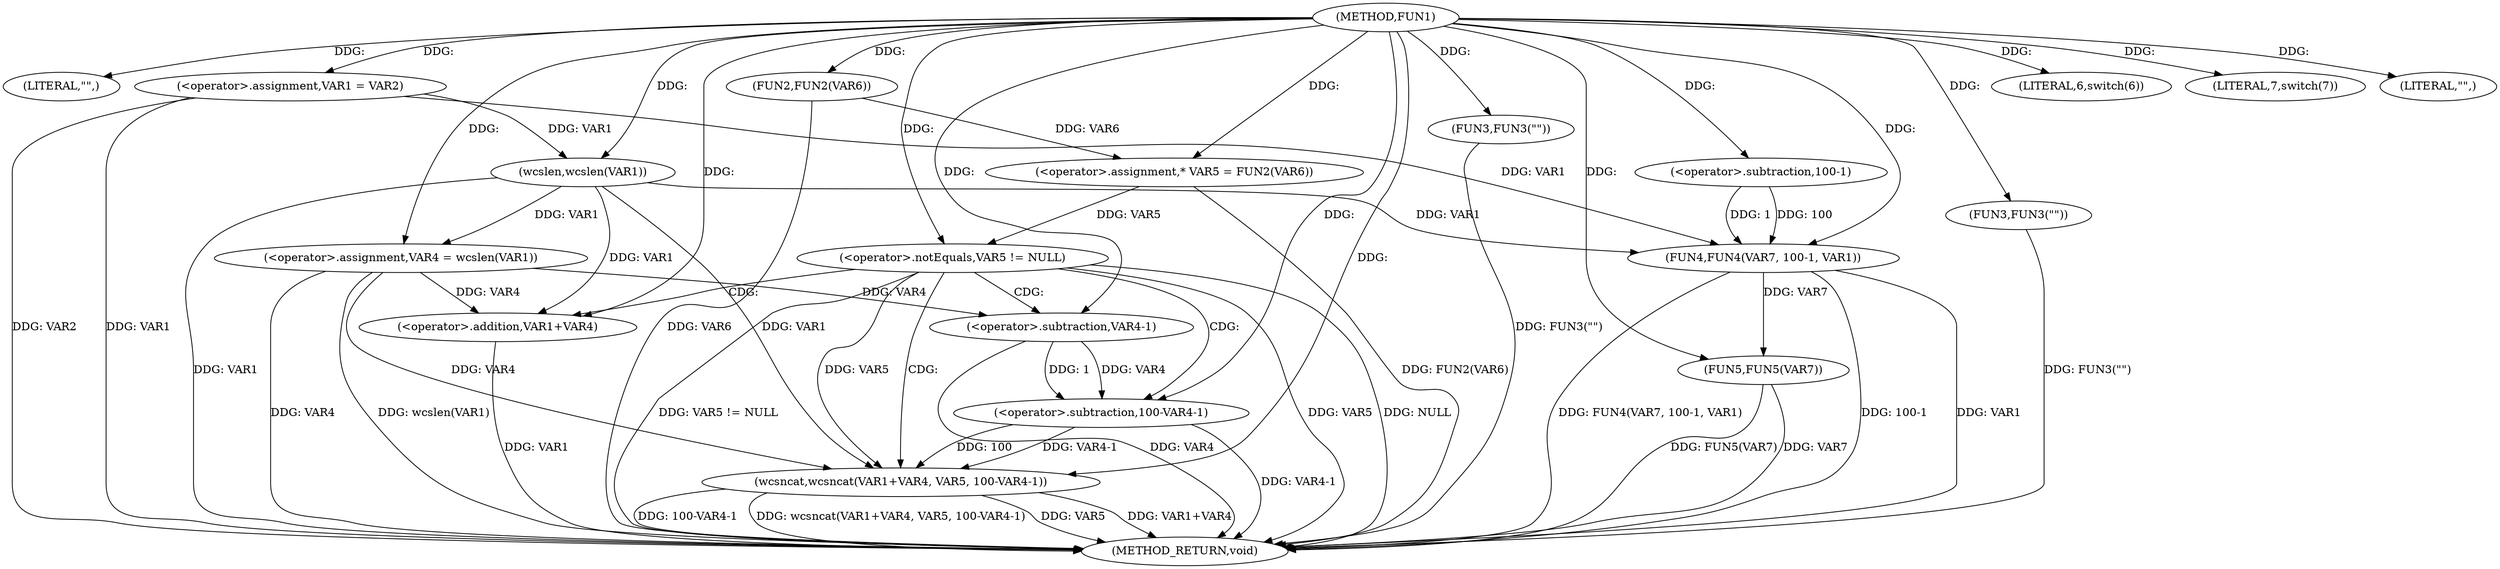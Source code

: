 digraph FUN1 {  
"1000100" [label = "(METHOD,FUN1)" ]
"1000161" [label = "(METHOD_RETURN,void)" ]
"1000103" [label = "(LITERAL,\"\",)" ]
"1000104" [label = "(<operator>.assignment,VAR1 = VAR2)" ]
"1000108" [label = "(LITERAL,6,switch(6))" ]
"1000113" [label = "(<operator>.assignment,VAR4 = wcslen(VAR1))" ]
"1000115" [label = "(wcslen,wcslen(VAR1))" ]
"1000118" [label = "(<operator>.assignment,* VAR5 = FUN2(VAR6))" ]
"1000120" [label = "(FUN2,FUN2(VAR6))" ]
"1000123" [label = "(<operator>.notEquals,VAR5 != NULL)" ]
"1000127" [label = "(wcsncat,wcsncat(VAR1+VAR4, VAR5, 100-VAR4-1))" ]
"1000128" [label = "(<operator>.addition,VAR1+VAR4)" ]
"1000132" [label = "(<operator>.subtraction,100-VAR4-1)" ]
"1000134" [label = "(<operator>.subtraction,VAR4-1)" ]
"1000139" [label = "(FUN3,FUN3(\"\"))" ]
"1000143" [label = "(LITERAL,7,switch(7))" ]
"1000147" [label = "(LITERAL,\"\",)" ]
"1000148" [label = "(FUN4,FUN4(VAR7, 100-1, VAR1))" ]
"1000150" [label = "(<operator>.subtraction,100-1)" ]
"1000154" [label = "(FUN5,FUN5(VAR7))" ]
"1000158" [label = "(FUN3,FUN3(\"\"))" ]
  "1000123" -> "1000161"  [ label = "DDG: NULL"] 
  "1000104" -> "1000161"  [ label = "DDG: VAR1"] 
  "1000113" -> "1000161"  [ label = "DDG: VAR4"] 
  "1000148" -> "1000161"  [ label = "DDG: FUN4(VAR7, 100-1, VAR1)"] 
  "1000154" -> "1000161"  [ label = "DDG: FUN5(VAR7)"] 
  "1000148" -> "1000161"  [ label = "DDG: 100-1"] 
  "1000127" -> "1000161"  [ label = "DDG: VAR1+VAR4"] 
  "1000115" -> "1000161"  [ label = "DDG: VAR1"] 
  "1000104" -> "1000161"  [ label = "DDG: VAR2"] 
  "1000123" -> "1000161"  [ label = "DDG: VAR5 != NULL"] 
  "1000127" -> "1000161"  [ label = "DDG: 100-VAR4-1"] 
  "1000139" -> "1000161"  [ label = "DDG: FUN3(\"\")"] 
  "1000128" -> "1000161"  [ label = "DDG: VAR1"] 
  "1000154" -> "1000161"  [ label = "DDG: VAR7"] 
  "1000158" -> "1000161"  [ label = "DDG: FUN3(\"\")"] 
  "1000132" -> "1000161"  [ label = "DDG: VAR4-1"] 
  "1000113" -> "1000161"  [ label = "DDG: wcslen(VAR1)"] 
  "1000120" -> "1000161"  [ label = "DDG: VAR6"] 
  "1000127" -> "1000161"  [ label = "DDG: wcsncat(VAR1+VAR4, VAR5, 100-VAR4-1)"] 
  "1000148" -> "1000161"  [ label = "DDG: VAR1"] 
  "1000134" -> "1000161"  [ label = "DDG: VAR4"] 
  "1000118" -> "1000161"  [ label = "DDG: FUN2(VAR6)"] 
  "1000127" -> "1000161"  [ label = "DDG: VAR5"] 
  "1000123" -> "1000161"  [ label = "DDG: VAR5"] 
  "1000100" -> "1000103"  [ label = "DDG: "] 
  "1000100" -> "1000104"  [ label = "DDG: "] 
  "1000100" -> "1000108"  [ label = "DDG: "] 
  "1000115" -> "1000113"  [ label = "DDG: VAR1"] 
  "1000100" -> "1000113"  [ label = "DDG: "] 
  "1000104" -> "1000115"  [ label = "DDG: VAR1"] 
  "1000100" -> "1000115"  [ label = "DDG: "] 
  "1000120" -> "1000118"  [ label = "DDG: VAR6"] 
  "1000100" -> "1000118"  [ label = "DDG: "] 
  "1000100" -> "1000120"  [ label = "DDG: "] 
  "1000118" -> "1000123"  [ label = "DDG: VAR5"] 
  "1000100" -> "1000123"  [ label = "DDG: "] 
  "1000115" -> "1000127"  [ label = "DDG: VAR1"] 
  "1000100" -> "1000127"  [ label = "DDG: "] 
  "1000113" -> "1000127"  [ label = "DDG: VAR4"] 
  "1000115" -> "1000128"  [ label = "DDG: VAR1"] 
  "1000100" -> "1000128"  [ label = "DDG: "] 
  "1000113" -> "1000128"  [ label = "DDG: VAR4"] 
  "1000123" -> "1000127"  [ label = "DDG: VAR5"] 
  "1000132" -> "1000127"  [ label = "DDG: 100"] 
  "1000132" -> "1000127"  [ label = "DDG: VAR4-1"] 
  "1000100" -> "1000132"  [ label = "DDG: "] 
  "1000134" -> "1000132"  [ label = "DDG: VAR4"] 
  "1000134" -> "1000132"  [ label = "DDG: 1"] 
  "1000100" -> "1000134"  [ label = "DDG: "] 
  "1000113" -> "1000134"  [ label = "DDG: VAR4"] 
  "1000100" -> "1000139"  [ label = "DDG: "] 
  "1000100" -> "1000143"  [ label = "DDG: "] 
  "1000100" -> "1000147"  [ label = "DDG: "] 
  "1000100" -> "1000148"  [ label = "DDG: "] 
  "1000150" -> "1000148"  [ label = "DDG: 100"] 
  "1000150" -> "1000148"  [ label = "DDG: 1"] 
  "1000100" -> "1000150"  [ label = "DDG: "] 
  "1000104" -> "1000148"  [ label = "DDG: VAR1"] 
  "1000115" -> "1000148"  [ label = "DDG: VAR1"] 
  "1000148" -> "1000154"  [ label = "DDG: VAR7"] 
  "1000100" -> "1000154"  [ label = "DDG: "] 
  "1000100" -> "1000158"  [ label = "DDG: "] 
  "1000123" -> "1000127"  [ label = "CDG: "] 
  "1000123" -> "1000132"  [ label = "CDG: "] 
  "1000123" -> "1000128"  [ label = "CDG: "] 
  "1000123" -> "1000134"  [ label = "CDG: "] 
}
